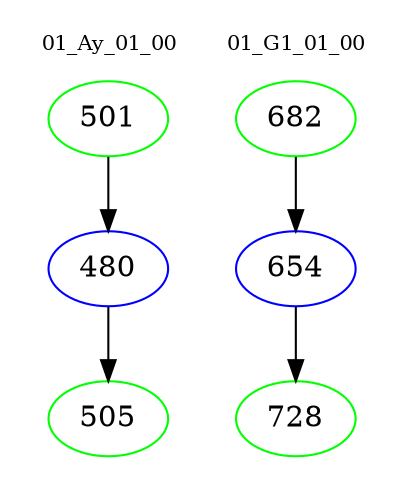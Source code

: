 digraph{
subgraph cluster_0 {
color = white
label = "01_Ay_01_00";
fontsize=10;
T0_501 [label="501", color="green"]
T0_501 -> T0_480 [color="black"]
T0_480 [label="480", color="blue"]
T0_480 -> T0_505 [color="black"]
T0_505 [label="505", color="green"]
}
subgraph cluster_1 {
color = white
label = "01_G1_01_00";
fontsize=10;
T1_682 [label="682", color="green"]
T1_682 -> T1_654 [color="black"]
T1_654 [label="654", color="blue"]
T1_654 -> T1_728 [color="black"]
T1_728 [label="728", color="green"]
}
}
